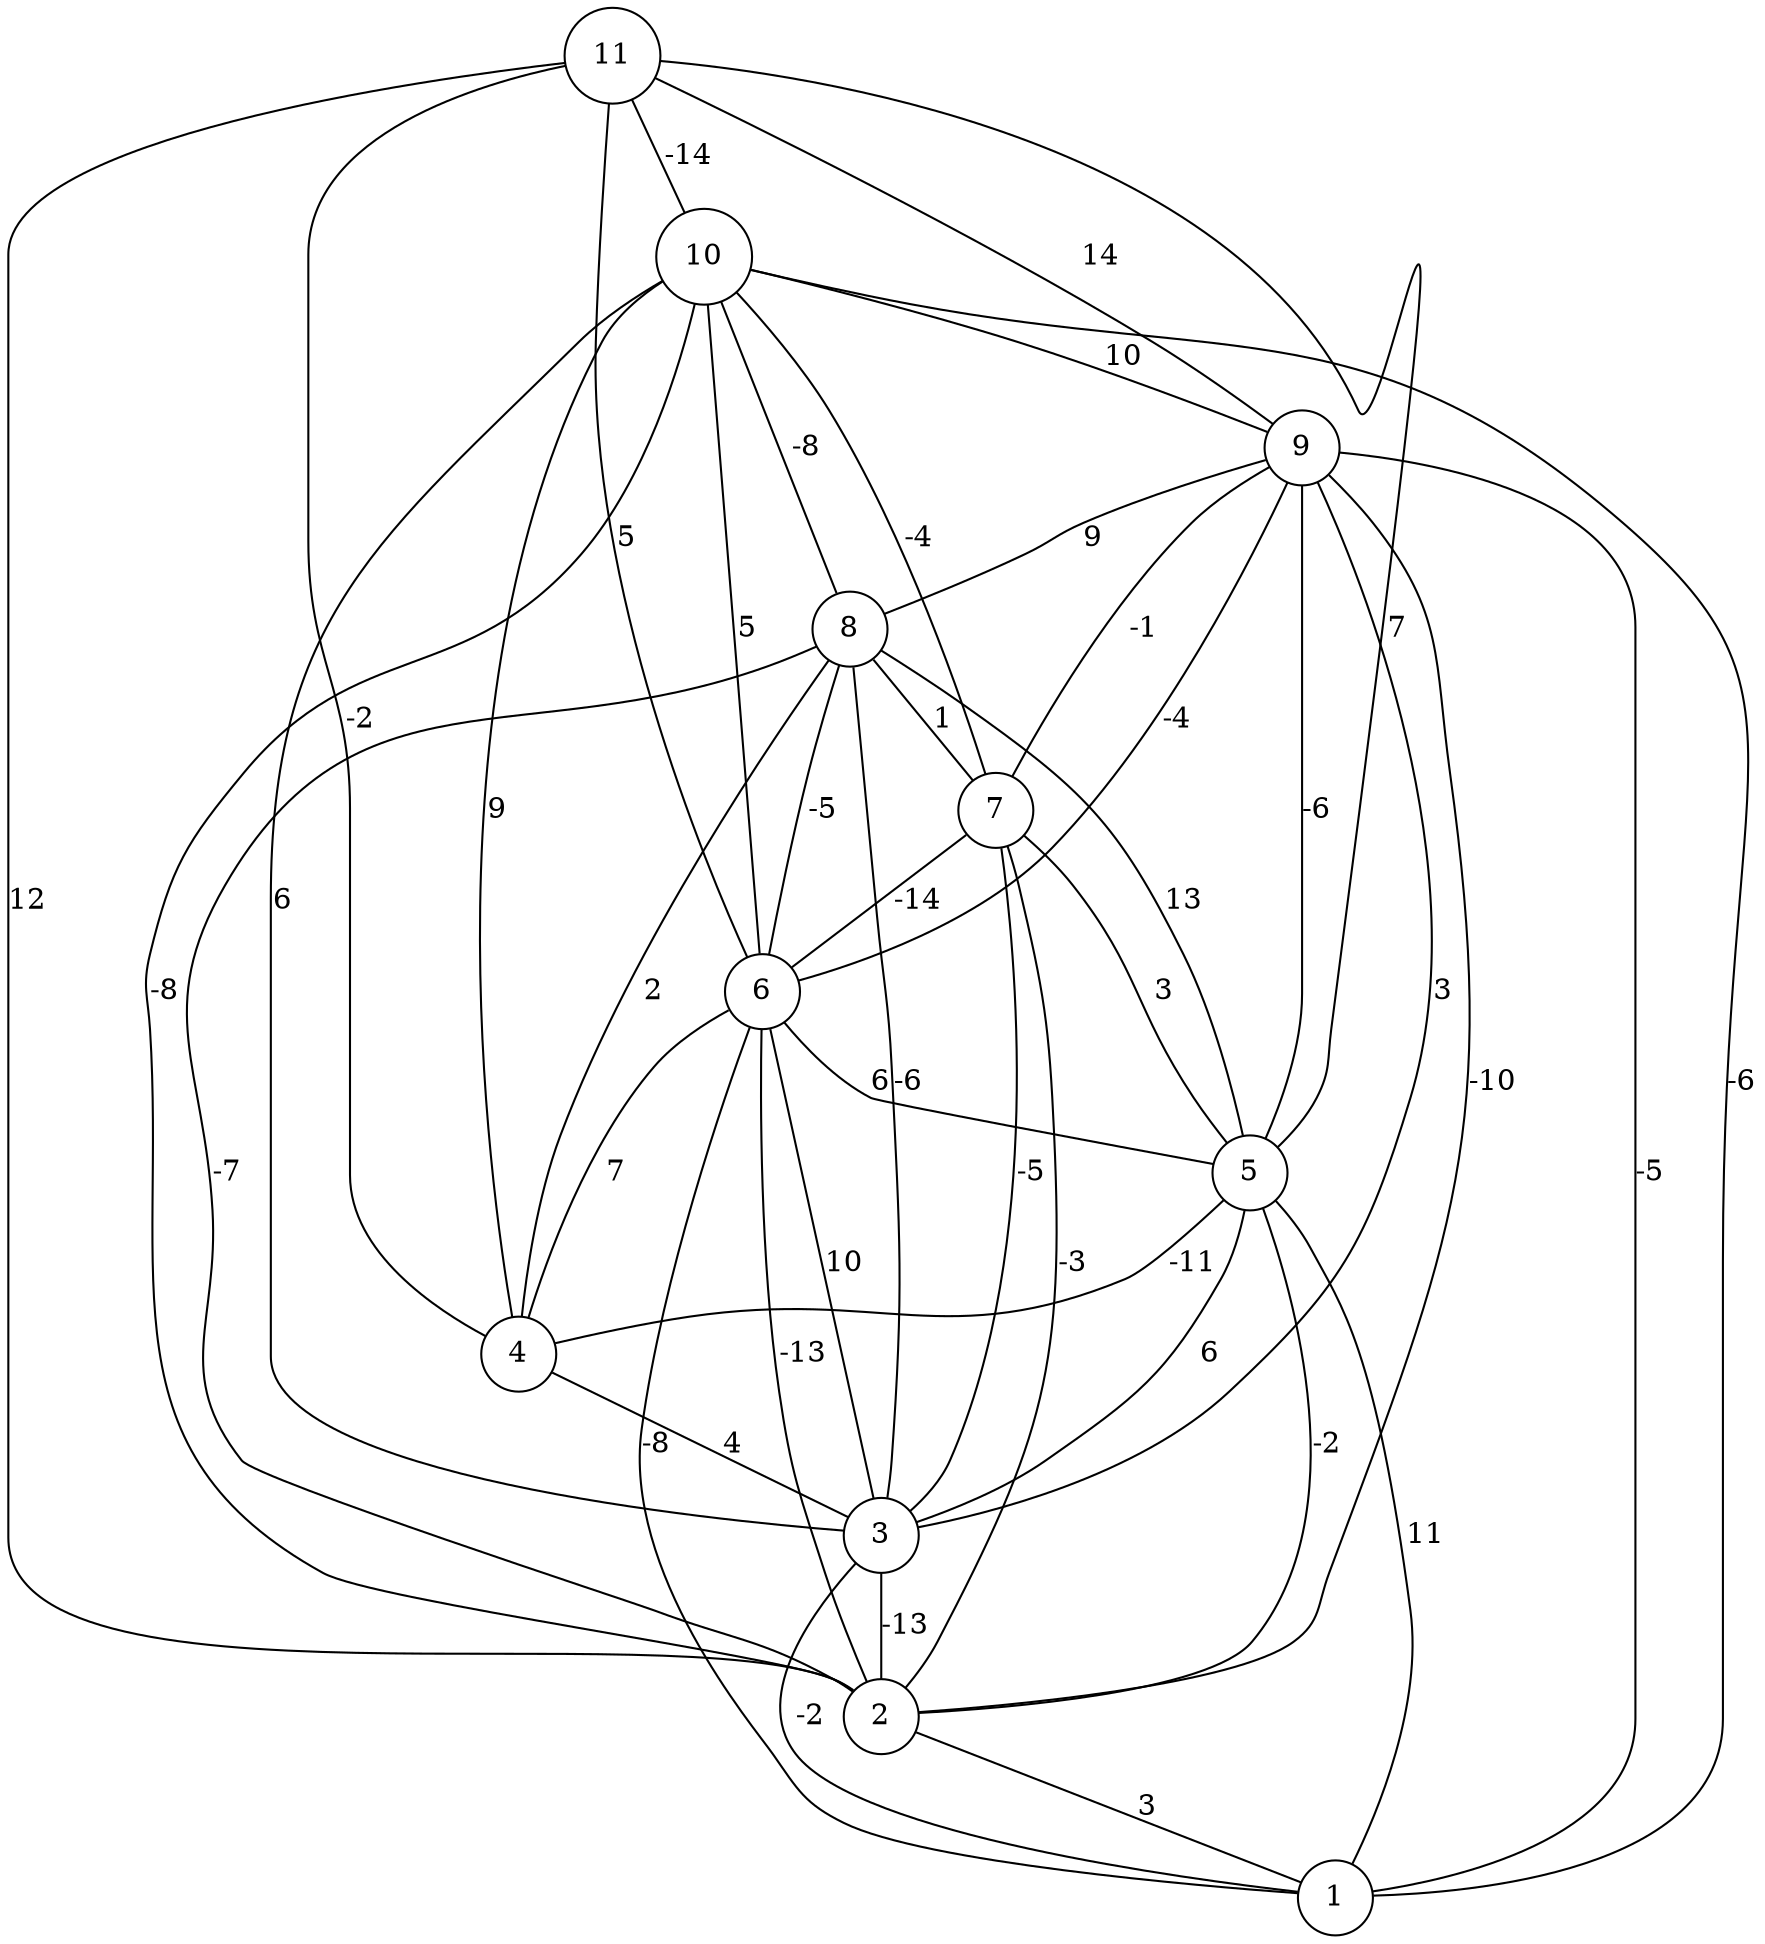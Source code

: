 graph { 
	 fontname="Helvetica,Arial,sans-serif" 
	 node [shape = circle]; 
	 11 -- 2 [label = "12"];
	 11 -- 4 [label = "-2"];
	 11 -- 5 [label = "7"];
	 11 -- 6 [label = "5"];
	 11 -- 9 [label = "14"];
	 11 -- 10 [label = "-14"];
	 10 -- 1 [label = "-6"];
	 10 -- 2 [label = "-8"];
	 10 -- 3 [label = "6"];
	 10 -- 4 [label = "9"];
	 10 -- 6 [label = "5"];
	 10 -- 7 [label = "-4"];
	 10 -- 8 [label = "-8"];
	 10 -- 9 [label = "10"];
	 9 -- 1 [label = "-5"];
	 9 -- 2 [label = "-10"];
	 9 -- 3 [label = "3"];
	 9 -- 5 [label = "-6"];
	 9 -- 6 [label = "-4"];
	 9 -- 7 [label = "-1"];
	 9 -- 8 [label = "9"];
	 8 -- 2 [label = "-7"];
	 8 -- 3 [label = "-6"];
	 8 -- 4 [label = "2"];
	 8 -- 5 [label = "13"];
	 8 -- 6 [label = "-5"];
	 8 -- 7 [label = "1"];
	 7 -- 2 [label = "-3"];
	 7 -- 3 [label = "-5"];
	 7 -- 5 [label = "3"];
	 7 -- 6 [label = "-14"];
	 6 -- 1 [label = "-8"];
	 6 -- 2 [label = "-13"];
	 6 -- 3 [label = "10"];
	 6 -- 4 [label = "7"];
	 6 -- 5 [label = "6"];
	 5 -- 1 [label = "11"];
	 5 -- 2 [label = "-2"];
	 5 -- 3 [label = "6"];
	 5 -- 4 [label = "-11"];
	 4 -- 3 [label = "4"];
	 3 -- 1 [label = "-2"];
	 3 -- 2 [label = "-13"];
	 2 -- 1 [label = "3"];
	 1;
	 2;
	 3;
	 4;
	 5;
	 6;
	 7;
	 8;
	 9;
	 10;
	 11;
}
